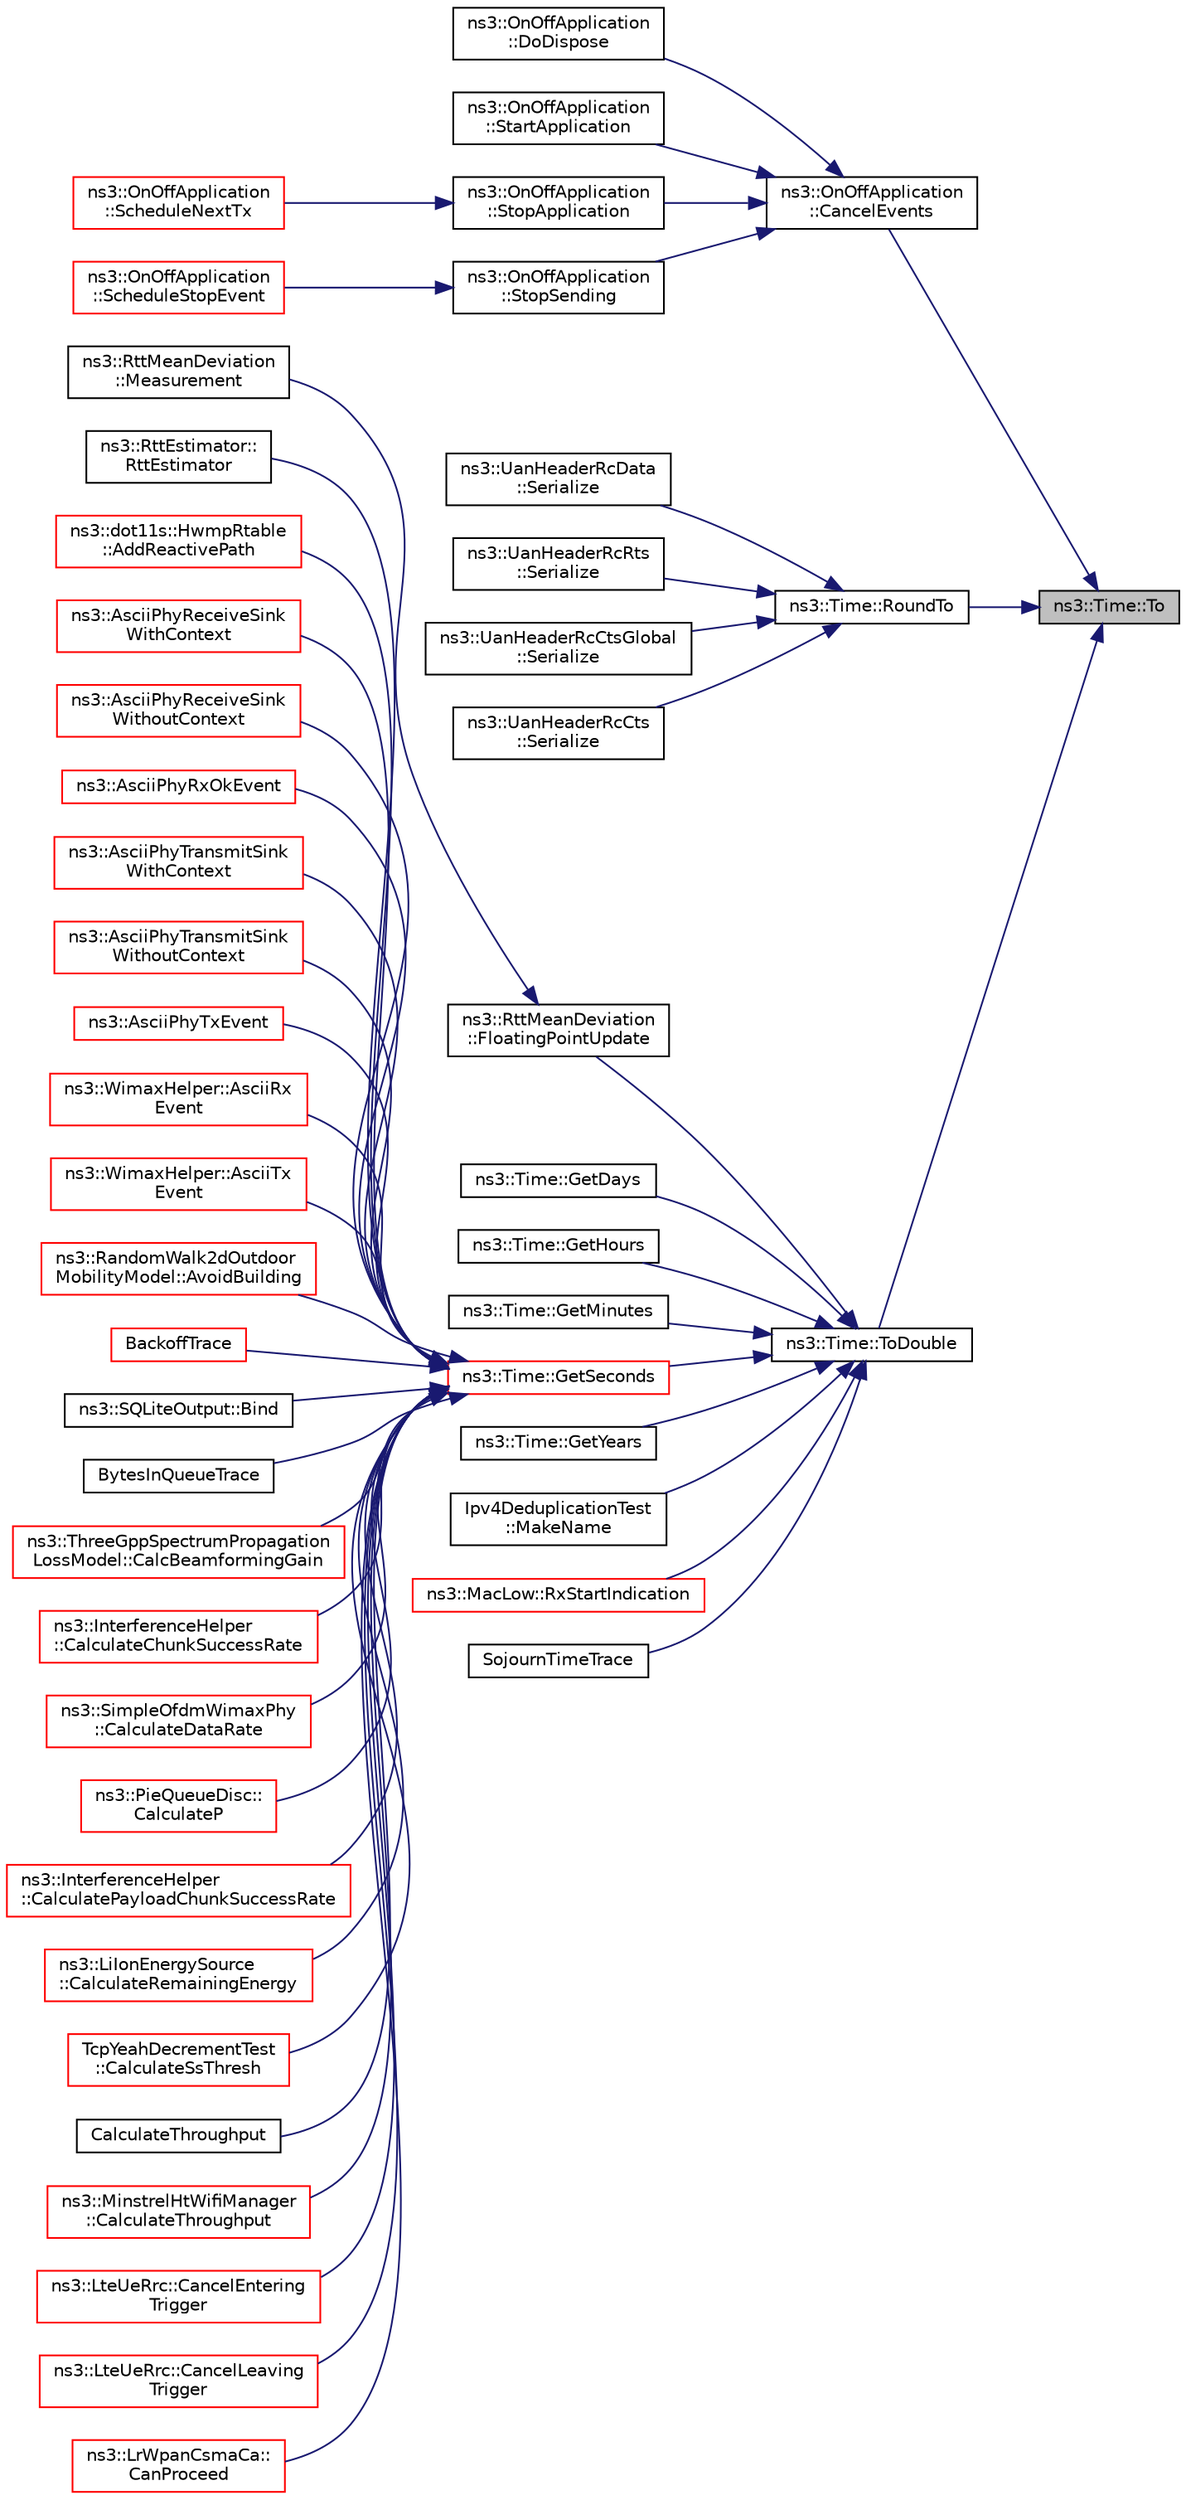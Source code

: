 digraph "ns3::Time::To"
{
 // LATEX_PDF_SIZE
  edge [fontname="Helvetica",fontsize="10",labelfontname="Helvetica",labelfontsize="10"];
  node [fontname="Helvetica",fontsize="10",shape=record];
  rankdir="RL";
  Node1 [label="ns3::Time::To",height=0.2,width=0.4,color="black", fillcolor="grey75", style="filled", fontcolor="black",tooltip="Get the Time value expressed in a particular unit."];
  Node1 -> Node2 [dir="back",color="midnightblue",fontsize="10",style="solid",fontname="Helvetica"];
  Node2 [label="ns3::OnOffApplication\l::CancelEvents",height=0.2,width=0.4,color="black", fillcolor="white", style="filled",URL="$classns3_1_1_on_off_application.html#afb253c6f54b73e7ca4599ad5541bce5c",tooltip="Cancel all pending events."];
  Node2 -> Node3 [dir="back",color="midnightblue",fontsize="10",style="solid",fontname="Helvetica"];
  Node3 [label="ns3::OnOffApplication\l::DoDispose",height=0.2,width=0.4,color="black", fillcolor="white", style="filled",URL="$classns3_1_1_on_off_application.html#a2f40033ee778880bc21fd73339f38147",tooltip="Destructor implementation."];
  Node2 -> Node4 [dir="back",color="midnightblue",fontsize="10",style="solid",fontname="Helvetica"];
  Node4 [label="ns3::OnOffApplication\l::StartApplication",height=0.2,width=0.4,color="black", fillcolor="white", style="filled",URL="$classns3_1_1_on_off_application.html#a0d9d5f0f60ec877c788c5c0e55c9587b",tooltip="Application specific startup code."];
  Node2 -> Node5 [dir="back",color="midnightblue",fontsize="10",style="solid",fontname="Helvetica"];
  Node5 [label="ns3::OnOffApplication\l::StopApplication",height=0.2,width=0.4,color="black", fillcolor="white", style="filled",URL="$classns3_1_1_on_off_application.html#a944980f8e00a8dcfb14fd4d915396ef7",tooltip="Application specific shutdown code."];
  Node5 -> Node6 [dir="back",color="midnightblue",fontsize="10",style="solid",fontname="Helvetica"];
  Node6 [label="ns3::OnOffApplication\l::ScheduleNextTx",height=0.2,width=0.4,color="red", fillcolor="white", style="filled",URL="$classns3_1_1_on_off_application.html#a654fc8acee0ccc66f1c736a06c5e149d",tooltip="Schedule the next packet transmission."];
  Node2 -> Node10 [dir="back",color="midnightblue",fontsize="10",style="solid",fontname="Helvetica"];
  Node10 [label="ns3::OnOffApplication\l::StopSending",height=0.2,width=0.4,color="black", fillcolor="white", style="filled",URL="$classns3_1_1_on_off_application.html#ab84ce405602879567f051a16ff8518a8",tooltip="Start an Off period."];
  Node10 -> Node11 [dir="back",color="midnightblue",fontsize="10",style="solid",fontname="Helvetica"];
  Node11 [label="ns3::OnOffApplication\l::ScheduleStopEvent",height=0.2,width=0.4,color="red", fillcolor="white", style="filled",URL="$classns3_1_1_on_off_application.html#a77a666c5f73ec9a94fb06ca47c5b6dde",tooltip="Schedule the next Off period start."];
  Node1 -> Node12 [dir="back",color="midnightblue",fontsize="10",style="solid",fontname="Helvetica"];
  Node12 [label="ns3::Time::RoundTo",height=0.2,width=0.4,color="black", fillcolor="white", style="filled",URL="$classns3_1_1_time.html#a203a63101bb3c2b31ca4692b0b1cdd50",tooltip="Round a Time to a specific unit."];
  Node12 -> Node13 [dir="back",color="midnightblue",fontsize="10",style="solid",fontname="Helvetica"];
  Node13 [label="ns3::UanHeaderRcData\l::Serialize",height=0.2,width=0.4,color="black", fillcolor="white", style="filled",URL="$classns3_1_1_uan_header_rc_data.html#a5a584f855c8cbf480699841389b18fdc",tooltip=" "];
  Node12 -> Node14 [dir="back",color="midnightblue",fontsize="10",style="solid",fontname="Helvetica"];
  Node14 [label="ns3::UanHeaderRcRts\l::Serialize",height=0.2,width=0.4,color="black", fillcolor="white", style="filled",URL="$classns3_1_1_uan_header_rc_rts.html#a448a8b6494f8d126b037413874056931",tooltip=" "];
  Node12 -> Node15 [dir="back",color="midnightblue",fontsize="10",style="solid",fontname="Helvetica"];
  Node15 [label="ns3::UanHeaderRcCtsGlobal\l::Serialize",height=0.2,width=0.4,color="black", fillcolor="white", style="filled",URL="$classns3_1_1_uan_header_rc_cts_global.html#a543f240c7df4c34cae472803a8cfe702",tooltip=" "];
  Node12 -> Node16 [dir="back",color="midnightblue",fontsize="10",style="solid",fontname="Helvetica"];
  Node16 [label="ns3::UanHeaderRcCts\l::Serialize",height=0.2,width=0.4,color="black", fillcolor="white", style="filled",URL="$classns3_1_1_uan_header_rc_cts.html#a038808b164509dc6c7588e5e5d250559",tooltip=" "];
  Node1 -> Node17 [dir="back",color="midnightblue",fontsize="10",style="solid",fontname="Helvetica"];
  Node17 [label="ns3::Time::ToDouble",height=0.2,width=0.4,color="black", fillcolor="white", style="filled",URL="$classns3_1_1_time.html#a1f1f3acb86e4ed17643ef4a9ed1564fe",tooltip="Get the Time value expressed in a particular unit."];
  Node17 -> Node18 [dir="back",color="midnightblue",fontsize="10",style="solid",fontname="Helvetica"];
  Node18 [label="ns3::RttMeanDeviation\l::FloatingPointUpdate",height=0.2,width=0.4,color="black", fillcolor="white", style="filled",URL="$classns3_1_1_rtt_mean_deviation.html#a6d3dc77a91e8c9aa23d912f2574111db",tooltip="Method to update the rtt and variation estimates using floating point arithmetic, used when the value..."];
  Node18 -> Node19 [dir="back",color="midnightblue",fontsize="10",style="solid",fontname="Helvetica"];
  Node19 [label="ns3::RttMeanDeviation\l::Measurement",height=0.2,width=0.4,color="black", fillcolor="white", style="filled",URL="$classns3_1_1_rtt_mean_deviation.html#a3e727dacebe30903b9c7ea084564c4e8",tooltip="Add a new measurement to the estimator."];
  Node17 -> Node20 [dir="back",color="midnightblue",fontsize="10",style="solid",fontname="Helvetica"];
  Node20 [label="ns3::Time::GetDays",height=0.2,width=0.4,color="black", fillcolor="white", style="filled",URL="$classns3_1_1_time.html#a0ae471e2e220f37f4e46db0d873c12d7",tooltip="Get an approximation of the time stored in this instance in the indicated unit."];
  Node17 -> Node21 [dir="back",color="midnightblue",fontsize="10",style="solid",fontname="Helvetica"];
  Node21 [label="ns3::Time::GetHours",height=0.2,width=0.4,color="black", fillcolor="white", style="filled",URL="$classns3_1_1_time.html#a13426217b9cdef4629bd0c4558bb2165",tooltip="Get an approximation of the time stored in this instance in the indicated unit."];
  Node17 -> Node22 [dir="back",color="midnightblue",fontsize="10",style="solid",fontname="Helvetica"];
  Node22 [label="ns3::Time::GetMinutes",height=0.2,width=0.4,color="black", fillcolor="white", style="filled",URL="$classns3_1_1_time.html#a128c37bb9e5c16edab14a247fbb062c6",tooltip="Get an approximation of the time stored in this instance in the indicated unit."];
  Node17 -> Node23 [dir="back",color="midnightblue",fontsize="10",style="solid",fontname="Helvetica"];
  Node23 [label="ns3::Time::GetSeconds",height=0.2,width=0.4,color="red", fillcolor="white", style="filled",URL="$classns3_1_1_time.html#a27cb7c22324e0447740929b024dbeb66",tooltip="Get an approximation of the time stored in this instance in the indicated unit."];
  Node23 -> Node24 [dir="back",color="midnightblue",fontsize="10",style="solid",fontname="Helvetica"];
  Node24 [label="ns3::RttEstimator::\lRttEstimator",height=0.2,width=0.4,color="black", fillcolor="white", style="filled",URL="$classns3_1_1_rtt_estimator.html#a86696ed57483bf9e19abbf6978c46581",tooltip=" "];
  Node23 -> Node25 [dir="back",color="midnightblue",fontsize="10",style="solid",fontname="Helvetica"];
  Node25 [label="ns3::dot11s::HwmpRtable\l::AddReactivePath",height=0.2,width=0.4,color="red", fillcolor="white", style="filled",URL="$classns3_1_1dot11s_1_1_hwmp_rtable.html#af764d62637a7c567706f4fa0cc09c51d",tooltip=" "];
  Node23 -> Node31 [dir="back",color="midnightblue",fontsize="10",style="solid",fontname="Helvetica"];
  Node31 [label="ns3::AsciiPhyReceiveSink\lWithContext",height=0.2,width=0.4,color="red", fillcolor="white", style="filled",URL="$namespacens3.html#a040ca8ac0d1c0a56f4e431307cb3058c",tooltip="ASCII Phy receive sink with context."];
  Node23 -> Node34 [dir="back",color="midnightblue",fontsize="10",style="solid",fontname="Helvetica"];
  Node34 [label="ns3::AsciiPhyReceiveSink\lWithoutContext",height=0.2,width=0.4,color="red", fillcolor="white", style="filled",URL="$namespacens3.html#a7ca07e06f80459c9c62e3b4e9eb6ff40",tooltip="ASCII Phy receive sink without context."];
  Node23 -> Node35 [dir="back",color="midnightblue",fontsize="10",style="solid",fontname="Helvetica"];
  Node35 [label="ns3::AsciiPhyRxOkEvent",height=0.2,width=0.4,color="red", fillcolor="white", style="filled",URL="$namespacens3.html#a635a3c90314150e7526c9d6a5cf56a6e",tooltip="Ascii trace callback on successful packet reception."];
  Node23 -> Node40 [dir="back",color="midnightblue",fontsize="10",style="solid",fontname="Helvetica"];
  Node40 [label="ns3::AsciiPhyTransmitSink\lWithContext",height=0.2,width=0.4,color="red", fillcolor="white", style="filled",URL="$namespacens3.html#ae217606eb9244d9c833b9dddbe1a964a",tooltip="ASCII Phy transmit sink with context."];
  Node23 -> Node41 [dir="back",color="midnightblue",fontsize="10",style="solid",fontname="Helvetica"];
  Node41 [label="ns3::AsciiPhyTransmitSink\lWithoutContext",height=0.2,width=0.4,color="red", fillcolor="white", style="filled",URL="$namespacens3.html#af1e94937b00eeb80a08c06ca300bfea5",tooltip="ASCII Phy transmit sink without context."];
  Node23 -> Node42 [dir="back",color="midnightblue",fontsize="10",style="solid",fontname="Helvetica"];
  Node42 [label="ns3::AsciiPhyTxEvent",height=0.2,width=0.4,color="red", fillcolor="white", style="filled",URL="$namespacens3.html#a79a544da2f3466026b671955e8f9d863",tooltip="Ascii trace callback on Phy transmit events."];
  Node23 -> Node43 [dir="back",color="midnightblue",fontsize="10",style="solid",fontname="Helvetica"];
  Node43 [label="ns3::WimaxHelper::AsciiRx\lEvent",height=0.2,width=0.4,color="red", fillcolor="white", style="filled",URL="$classns3_1_1_wimax_helper.html#ab6721a4324c77fd5c9501bfe62a1b29f",tooltip="ASCII trace receive event."];
  Node23 -> Node45 [dir="back",color="midnightblue",fontsize="10",style="solid",fontname="Helvetica"];
  Node45 [label="ns3::WimaxHelper::AsciiTx\lEvent",height=0.2,width=0.4,color="red", fillcolor="white", style="filled",URL="$classns3_1_1_wimax_helper.html#a7fd62a344ec6c2018316a3be5e9d2646",tooltip="ASCII trace transmit event."];
  Node23 -> Node46 [dir="back",color="midnightblue",fontsize="10",style="solid",fontname="Helvetica"];
  Node46 [label="ns3::RandomWalk2dOutdoor\lMobilityModel::AvoidBuilding",height=0.2,width=0.4,color="red", fillcolor="white", style="filled",URL="$classns3_1_1_random_walk2d_outdoor_mobility_model.html#a05a7121624c2bfbe7d1e29199e025105",tooltip="Avoid a building."];
  Node23 -> Node52 [dir="back",color="midnightblue",fontsize="10",style="solid",fontname="Helvetica"];
  Node52 [label="BackoffTrace",height=0.2,width=0.4,color="red", fillcolor="white", style="filled",URL="$wifi-bianchi_8cc.html#ab715e7c5ad18e513c5792de9c0951a79",tooltip=" "];
  Node23 -> Node54 [dir="back",color="midnightblue",fontsize="10",style="solid",fontname="Helvetica"];
  Node54 [label="ns3::SQLiteOutput::Bind",height=0.2,width=0.4,color="black", fillcolor="white", style="filled",URL="$classns3_1_1_s_q_lite_output.html#ab20af80bf886a810c7c28fc081e021c7",tooltip=" "];
  Node23 -> Node55 [dir="back",color="midnightblue",fontsize="10",style="solid",fontname="Helvetica"];
  Node55 [label="BytesInQueueTrace",height=0.2,width=0.4,color="black", fillcolor="white", style="filled",URL="$queue-discs-benchmark_8cc.html#a07312f8e65068f9503d91aff321446ba",tooltip=" "];
  Node23 -> Node56 [dir="back",color="midnightblue",fontsize="10",style="solid",fontname="Helvetica"];
  Node56 [label="ns3::ThreeGppSpectrumPropagation\lLossModel::CalcBeamformingGain",height=0.2,width=0.4,color="red", fillcolor="white", style="filled",URL="$classns3_1_1_three_gpp_spectrum_propagation_loss_model.html#ae1baa4535502c719f5b2d9ad44689dbb",tooltip="Computes the beamforming gain and applies it to the tx PSD."];
  Node23 -> Node58 [dir="back",color="midnightblue",fontsize="10",style="solid",fontname="Helvetica"];
  Node58 [label="ns3::InterferenceHelper\l::CalculateChunkSuccessRate",height=0.2,width=0.4,color="red", fillcolor="white", style="filled",URL="$classns3_1_1_interference_helper.html#a430cf5d51fa5ea6e1a74585edd6ed311",tooltip="Calculate the success rate of the chunk given the SINR, duration, and Wi-Fi mode."];
  Node23 -> Node62 [dir="back",color="midnightblue",fontsize="10",style="solid",fontname="Helvetica"];
  Node62 [label="ns3::SimpleOfdmWimaxPhy\l::CalculateDataRate",height=0.2,width=0.4,color="red", fillcolor="white", style="filled",URL="$classns3_1_1_simple_ofdm_wimax_phy.html#a1f8bbd76211b6cdda9477a5af6029b4a",tooltip="Calculate data rate."];
  Node23 -> Node64 [dir="back",color="midnightblue",fontsize="10",style="solid",fontname="Helvetica"];
  Node64 [label="ns3::PieQueueDisc::\lCalculateP",height=0.2,width=0.4,color="red", fillcolor="white", style="filled",URL="$classns3_1_1_pie_queue_disc.html#a43714379ecc42291464ea1e861ac6633",tooltip="Periodically update the drop probability based on the delay samples: not only the current delay sampl..."];
  Node23 -> Node66 [dir="back",color="midnightblue",fontsize="10",style="solid",fontname="Helvetica"];
  Node66 [label="ns3::InterferenceHelper\l::CalculatePayloadChunkSuccessRate",height=0.2,width=0.4,color="red", fillcolor="white", style="filled",URL="$classns3_1_1_interference_helper.html#ad5d3ad27b948c541c4440e846e214d0c",tooltip="Calculate the success rate of the payload chunk given the SINR, duration, and Wi-Fi mode."];
  Node23 -> Node68 [dir="back",color="midnightblue",fontsize="10",style="solid",fontname="Helvetica"];
  Node68 [label="ns3::LiIonEnergySource\l::CalculateRemainingEnergy",height=0.2,width=0.4,color="red", fillcolor="white", style="filled",URL="$classns3_1_1_li_ion_energy_source.html#a7df49ec678488cab1e5d57a2ee7e3ddb",tooltip="Calculates remaining energy."];
  Node23 -> Node73 [dir="back",color="midnightblue",fontsize="10",style="solid",fontname="Helvetica"];
  Node73 [label="TcpYeahDecrementTest\l::CalculateSsThresh",height=0.2,width=0.4,color="red", fillcolor="white", style="filled",URL="$class_tcp_yeah_decrement_test.html#ac718766c0cb1a19751cf1e4ad88f7d85",tooltip="Calculate the Slow Start threshold."];
  Node23 -> Node75 [dir="back",color="midnightblue",fontsize="10",style="solid",fontname="Helvetica"];
  Node75 [label="CalculateThroughput",height=0.2,width=0.4,color="black", fillcolor="white", style="filled",URL="$wifi-tcp_8cc.html#aa68d2f6acf9d0c6888ff7fec7a8ffc20",tooltip=" "];
  Node23 -> Node76 [dir="back",color="midnightblue",fontsize="10",style="solid",fontname="Helvetica"];
  Node76 [label="ns3::MinstrelHtWifiManager\l::CalculateThroughput",height=0.2,width=0.4,color="red", fillcolor="white", style="filled",URL="$classns3_1_1_minstrel_ht_wifi_manager.html#a460ae381cadb85a4a31565c8d9a81c06",tooltip="Return the average throughput of the MCS defined by groupId and rateId."];
  Node23 -> Node92 [dir="back",color="midnightblue",fontsize="10",style="solid",fontname="Helvetica"];
  Node92 [label="ns3::LteUeRrc::CancelEntering\lTrigger",height=0.2,width=0.4,color="red", fillcolor="white", style="filled",URL="$classns3_1_1_lte_ue_rrc.html#a9221d85411de5dd375b71b44e3331c5c",tooltip="Clear all the waiting triggers in m_enteringTriggerQueue which are associated with the given measurem..."];
  Node23 -> Node103 [dir="back",color="midnightblue",fontsize="10",style="solid",fontname="Helvetica"];
  Node103 [label="ns3::LteUeRrc::CancelLeaving\lTrigger",height=0.2,width=0.4,color="red", fillcolor="white", style="filled",URL="$classns3_1_1_lte_ue_rrc.html#a3e35c475cfb5361222f1556bfbd3111d",tooltip="Clear all the waiting triggers in m_leavingTriggerQueue which are associated with the given measureme..."];
  Node23 -> Node105 [dir="back",color="midnightblue",fontsize="10",style="solid",fontname="Helvetica"];
  Node105 [label="ns3::LrWpanCsmaCa::\lCanProceed",height=0.2,width=0.4,color="red", fillcolor="white", style="filled",URL="$classns3_1_1_lr_wpan_csma_ca.html#a9f7dda9d4ebf114402edcd945fd310ef",tooltip="In the slotted CSMA-CA, after random backoff, determine if the remaining CSMA-CA operation can procee..."];
  Node17 -> Node575 [dir="back",color="midnightblue",fontsize="10",style="solid",fontname="Helvetica"];
  Node575 [label="ns3::Time::GetYears",height=0.2,width=0.4,color="black", fillcolor="white", style="filled",URL="$classns3_1_1_time.html#ad232b82003524ae4135b275caf29d216",tooltip="Get an approximation of the time stored in this instance in the indicated unit."];
  Node17 -> Node576 [dir="back",color="midnightblue",fontsize="10",style="solid",fontname="Helvetica"];
  Node576 [label="Ipv4DeduplicationTest\l::MakeName",height=0.2,width=0.4,color="black", fillcolor="white", style="filled",URL="$class_ipv4_deduplication_test.html#aa0538ad446843ba87da0e71c6e96e3fe",tooltip=" "];
  Node17 -> Node577 [dir="back",color="midnightblue",fontsize="10",style="solid",fontname="Helvetica"];
  Node577 [label="ns3::MacLow::RxStartIndication",height=0.2,width=0.4,color="red", fillcolor="white", style="filled",URL="$classns3_1_1_mac_low.html#af096a2fe9597c4ca80ae1af4870a45a8",tooltip=" "];
  Node17 -> Node580 [dir="back",color="midnightblue",fontsize="10",style="solid",fontname="Helvetica"];
  Node580 [label="SojournTimeTrace",height=0.2,width=0.4,color="black", fillcolor="white", style="filled",URL="$traffic-control_8cc.html#add61a5c3cc3b3fbf501fdf12bb381be4",tooltip=" "];
}
